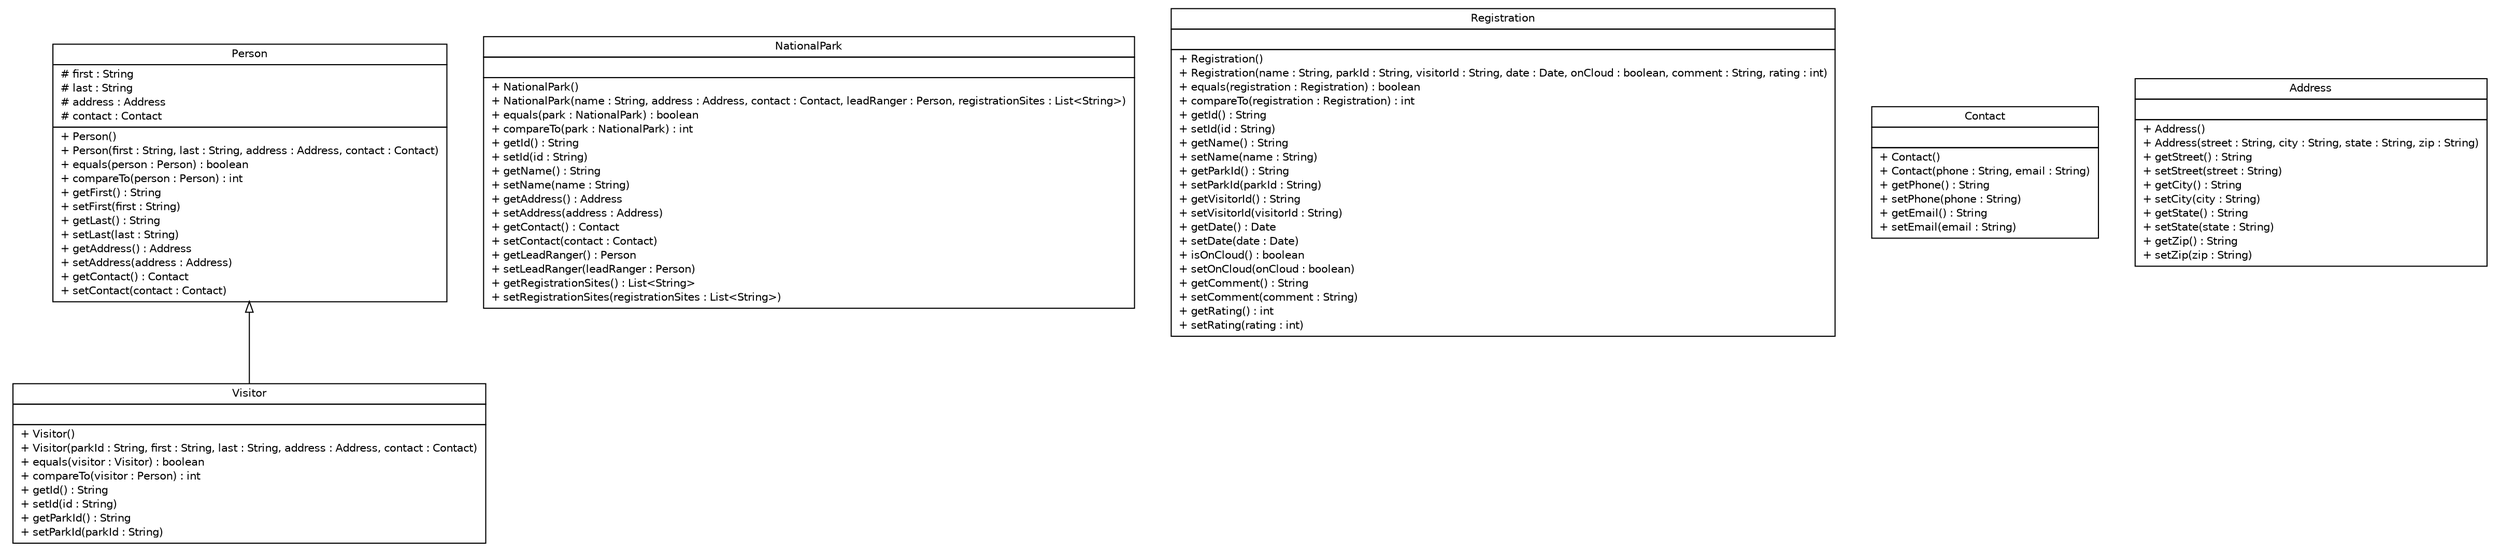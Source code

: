 #!/usr/local/bin/dot
#
# Class diagram 
# Generated by UMLGraph version R5_6 (http://www.umlgraph.org/)
#

digraph G {
	edge [fontname="Helvetica",fontsize=10,labelfontname="Helvetica",labelfontsize=10];
	node [fontname="Helvetica",fontsize=10,shape=plaintext];
	nodesep=0.25;
	ranksep=0.5;
	// edu.easternct.csc231.nationalparks.models.Visitor
	c50 [label=<<table title="edu.easternct.csc231.nationalparks.models.Visitor" border="0" cellborder="1" cellspacing="0" cellpadding="2" port="p" href="./Visitor.html">
		<tr><td><table border="0" cellspacing="0" cellpadding="1">
<tr><td align="center" balign="center"> Visitor </td></tr>
		</table></td></tr>
		<tr><td><table border="0" cellspacing="0" cellpadding="1">
<tr><td align="left" balign="left">  </td></tr>
		</table></td></tr>
		<tr><td><table border="0" cellspacing="0" cellpadding="1">
<tr><td align="left" balign="left"> + Visitor() </td></tr>
<tr><td align="left" balign="left"> + Visitor(parkId : String, first : String, last : String, address : Address, contact : Contact) </td></tr>
<tr><td align="left" balign="left"> + equals(visitor : Visitor) : boolean </td></tr>
<tr><td align="left" balign="left"> + compareTo(visitor : Person) : int </td></tr>
<tr><td align="left" balign="left"> + getId() : String </td></tr>
<tr><td align="left" balign="left"> + setId(id : String) </td></tr>
<tr><td align="left" balign="left"> + getParkId() : String </td></tr>
<tr><td align="left" balign="left"> + setParkId(parkId : String) </td></tr>
		</table></td></tr>
		</table>>, URL="./Visitor.html", fontname="Helvetica", fontcolor="black", fontsize=10.0];
	// edu.easternct.csc231.nationalparks.models.NationalPark
	c51 [label=<<table title="edu.easternct.csc231.nationalparks.models.NationalPark" border="0" cellborder="1" cellspacing="0" cellpadding="2" port="p" href="./NationalPark.html">
		<tr><td><table border="0" cellspacing="0" cellpadding="1">
<tr><td align="center" balign="center"> NationalPark </td></tr>
		</table></td></tr>
		<tr><td><table border="0" cellspacing="0" cellpadding="1">
<tr><td align="left" balign="left">  </td></tr>
		</table></td></tr>
		<tr><td><table border="0" cellspacing="0" cellpadding="1">
<tr><td align="left" balign="left"> + NationalPark() </td></tr>
<tr><td align="left" balign="left"> + NationalPark(name : String, address : Address, contact : Contact, leadRanger : Person, registrationSites : List&lt;String&gt;) </td></tr>
<tr><td align="left" balign="left"> + equals(park : NationalPark) : boolean </td></tr>
<tr><td align="left" balign="left"> + compareTo(park : NationalPark) : int </td></tr>
<tr><td align="left" balign="left"> + getId() : String </td></tr>
<tr><td align="left" balign="left"> + setId(id : String) </td></tr>
<tr><td align="left" balign="left"> + getName() : String </td></tr>
<tr><td align="left" balign="left"> + setName(name : String) </td></tr>
<tr><td align="left" balign="left"> + getAddress() : Address </td></tr>
<tr><td align="left" balign="left"> + setAddress(address : Address) </td></tr>
<tr><td align="left" balign="left"> + getContact() : Contact </td></tr>
<tr><td align="left" balign="left"> + setContact(contact : Contact) </td></tr>
<tr><td align="left" balign="left"> + getLeadRanger() : Person </td></tr>
<tr><td align="left" balign="left"> + setLeadRanger(leadRanger : Person) </td></tr>
<tr><td align="left" balign="left"> + getRegistrationSites() : List&lt;String&gt; </td></tr>
<tr><td align="left" balign="left"> + setRegistrationSites(registrationSites : List&lt;String&gt;) </td></tr>
		</table></td></tr>
		</table>>, URL="./NationalPark.html", fontname="Helvetica", fontcolor="black", fontsize=10.0];
	// edu.easternct.csc231.nationalparks.models.Registration
	c52 [label=<<table title="edu.easternct.csc231.nationalparks.models.Registration" border="0" cellborder="1" cellspacing="0" cellpadding="2" port="p" href="./Registration.html">
		<tr><td><table border="0" cellspacing="0" cellpadding="1">
<tr><td align="center" balign="center"> Registration </td></tr>
		</table></td></tr>
		<tr><td><table border="0" cellspacing="0" cellpadding="1">
<tr><td align="left" balign="left">  </td></tr>
		</table></td></tr>
		<tr><td><table border="0" cellspacing="0" cellpadding="1">
<tr><td align="left" balign="left"> + Registration() </td></tr>
<tr><td align="left" balign="left"> + Registration(name : String, parkId : String, visitorId : String, date : Date, onCloud : boolean, comment : String, rating : int) </td></tr>
<tr><td align="left" balign="left"> + equals(registration : Registration) : boolean </td></tr>
<tr><td align="left" balign="left"> + compareTo(registration : Registration) : int </td></tr>
<tr><td align="left" balign="left"> + getId() : String </td></tr>
<tr><td align="left" balign="left"> + setId(id : String) </td></tr>
<tr><td align="left" balign="left"> + getName() : String </td></tr>
<tr><td align="left" balign="left"> + setName(name : String) </td></tr>
<tr><td align="left" balign="left"> + getParkId() : String </td></tr>
<tr><td align="left" balign="left"> + setParkId(parkId : String) </td></tr>
<tr><td align="left" balign="left"> + getVisitorId() : String </td></tr>
<tr><td align="left" balign="left"> + setVisitorId(visitorId : String) </td></tr>
<tr><td align="left" balign="left"> + getDate() : Date </td></tr>
<tr><td align="left" balign="left"> + setDate(date : Date) </td></tr>
<tr><td align="left" balign="left"> + isOnCloud() : boolean </td></tr>
<tr><td align="left" balign="left"> + setOnCloud(onCloud : boolean) </td></tr>
<tr><td align="left" balign="left"> + getComment() : String </td></tr>
<tr><td align="left" balign="left"> + setComment(comment : String) </td></tr>
<tr><td align="left" balign="left"> + getRating() : int </td></tr>
<tr><td align="left" balign="left"> + setRating(rating : int) </td></tr>
		</table></td></tr>
		</table>>, URL="./Registration.html", fontname="Helvetica", fontcolor="black", fontsize=10.0];
	// edu.easternct.csc231.nationalparks.models.Contact
	c53 [label=<<table title="edu.easternct.csc231.nationalparks.models.Contact" border="0" cellborder="1" cellspacing="0" cellpadding="2" port="p" href="./Contact.html">
		<tr><td><table border="0" cellspacing="0" cellpadding="1">
<tr><td align="center" balign="center"> Contact </td></tr>
		</table></td></tr>
		<tr><td><table border="0" cellspacing="0" cellpadding="1">
<tr><td align="left" balign="left">  </td></tr>
		</table></td></tr>
		<tr><td><table border="0" cellspacing="0" cellpadding="1">
<tr><td align="left" balign="left"> + Contact() </td></tr>
<tr><td align="left" balign="left"> + Contact(phone : String, email : String) </td></tr>
<tr><td align="left" balign="left"> + getPhone() : String </td></tr>
<tr><td align="left" balign="left"> + setPhone(phone : String) </td></tr>
<tr><td align="left" balign="left"> + getEmail() : String </td></tr>
<tr><td align="left" balign="left"> + setEmail(email : String) </td></tr>
		</table></td></tr>
		</table>>, URL="./Contact.html", fontname="Helvetica", fontcolor="black", fontsize=10.0];
	// edu.easternct.csc231.nationalparks.models.Address
	c54 [label=<<table title="edu.easternct.csc231.nationalparks.models.Address" border="0" cellborder="1" cellspacing="0" cellpadding="2" port="p" href="./Address.html">
		<tr><td><table border="0" cellspacing="0" cellpadding="1">
<tr><td align="center" balign="center"> Address </td></tr>
		</table></td></tr>
		<tr><td><table border="0" cellspacing="0" cellpadding="1">
<tr><td align="left" balign="left">  </td></tr>
		</table></td></tr>
		<tr><td><table border="0" cellspacing="0" cellpadding="1">
<tr><td align="left" balign="left"> + Address() </td></tr>
<tr><td align="left" balign="left"> + Address(street : String, city : String, state : String, zip : String) </td></tr>
<tr><td align="left" balign="left"> + getStreet() : String </td></tr>
<tr><td align="left" balign="left"> + setStreet(street : String) </td></tr>
<tr><td align="left" balign="left"> + getCity() : String </td></tr>
<tr><td align="left" balign="left"> + setCity(city : String) </td></tr>
<tr><td align="left" balign="left"> + getState() : String </td></tr>
<tr><td align="left" balign="left"> + setState(state : String) </td></tr>
<tr><td align="left" balign="left"> + getZip() : String </td></tr>
<tr><td align="left" balign="left"> + setZip(zip : String) </td></tr>
		</table></td></tr>
		</table>>, URL="./Address.html", fontname="Helvetica", fontcolor="black", fontsize=10.0];
	// edu.easternct.csc231.nationalparks.models.Person
	c55 [label=<<table title="edu.easternct.csc231.nationalparks.models.Person" border="0" cellborder="1" cellspacing="0" cellpadding="2" port="p" href="./Person.html">
		<tr><td><table border="0" cellspacing="0" cellpadding="1">
<tr><td align="center" balign="center"> Person </td></tr>
		</table></td></tr>
		<tr><td><table border="0" cellspacing="0" cellpadding="1">
<tr><td align="left" balign="left"> # first : String </td></tr>
<tr><td align="left" balign="left"> # last : String </td></tr>
<tr><td align="left" balign="left"> # address : Address </td></tr>
<tr><td align="left" balign="left"> # contact : Contact </td></tr>
		</table></td></tr>
		<tr><td><table border="0" cellspacing="0" cellpadding="1">
<tr><td align="left" balign="left"> + Person() </td></tr>
<tr><td align="left" balign="left"> + Person(first : String, last : String, address : Address, contact : Contact) </td></tr>
<tr><td align="left" balign="left"> + equals(person : Person) : boolean </td></tr>
<tr><td align="left" balign="left"> + compareTo(person : Person) : int </td></tr>
<tr><td align="left" balign="left"> + getFirst() : String </td></tr>
<tr><td align="left" balign="left"> + setFirst(first : String) </td></tr>
<tr><td align="left" balign="left"> + getLast() : String </td></tr>
<tr><td align="left" balign="left"> + setLast(last : String) </td></tr>
<tr><td align="left" balign="left"> + getAddress() : Address </td></tr>
<tr><td align="left" balign="left"> + setAddress(address : Address) </td></tr>
<tr><td align="left" balign="left"> + getContact() : Contact </td></tr>
<tr><td align="left" balign="left"> + setContact(contact : Contact) </td></tr>
		</table></td></tr>
		</table>>, URL="./Person.html", fontname="Helvetica", fontcolor="black", fontsize=10.0];
	//edu.easternct.csc231.nationalparks.models.Visitor extends edu.easternct.csc231.nationalparks.models.Person
	c55:p -> c50:p [dir=back,arrowtail=empty];
}

